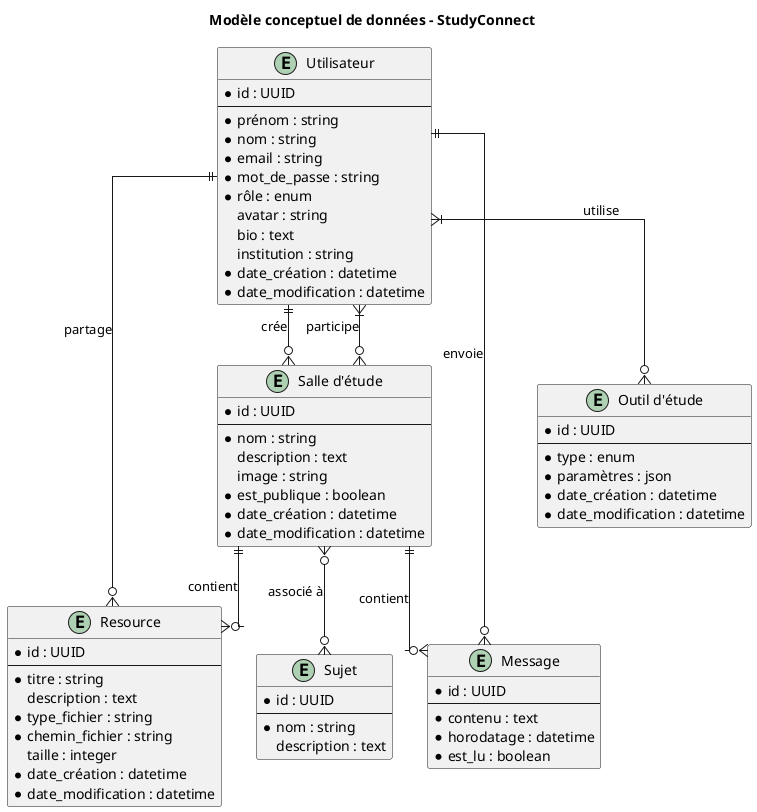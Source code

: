 @startuml chapterIII_db_conceptual
skinparam backgroundColor white
skinparam linetype ortho
skinparam monochrome false
skinparam packageStyle rectangle
skinparam shadowing false
skinparam defaultFontName Arial

title Modèle conceptuel de données - StudyConnect

entity "Utilisateur" as user {
  *id : UUID
  --
  *prénom : string
  *nom : string
  *email : string
  *mot_de_passe : string
  *rôle : enum
  avatar : string
  bio : text
  institution : string
  *date_création : datetime
  *date_modification : datetime
}

entity "Salle d'étude" as room {
  *id : UUID
  --
  *nom : string
  description : text
  image : string
  *est_publique : boolean
  *date_création : datetime
  *date_modification : datetime
}

entity "Resource" as resource {
  *id : UUID
  --
  *titre : string
  description : text
  *type_fichier : string
  *chemin_fichier : string
  taille : integer
  *date_création : datetime
  *date_modification : datetime
}

entity "Message" as message {
  *id : UUID
  --
  *contenu : text
  *horodatage : datetime
  *est_lu : boolean
}

entity "Sujet" as subject {
  *id : UUID
  --
  *nom : string
  description : text
}

entity "Outil d'étude" as tool {
  *id : UUID
  --
  *type : enum
  *paramètres : json
  *date_création : datetime
  *date_modification : datetime
}

user ||--o{ room : crée
user }|--o{ room : participe
user ||--o{ resource : partage
user ||--o{ message : envoie
room ||--o{ message : contient
room ||--o{ resource : contient
room }o--o{ subject : associé à
user }|--o{ tool : utilise

@enduml 
